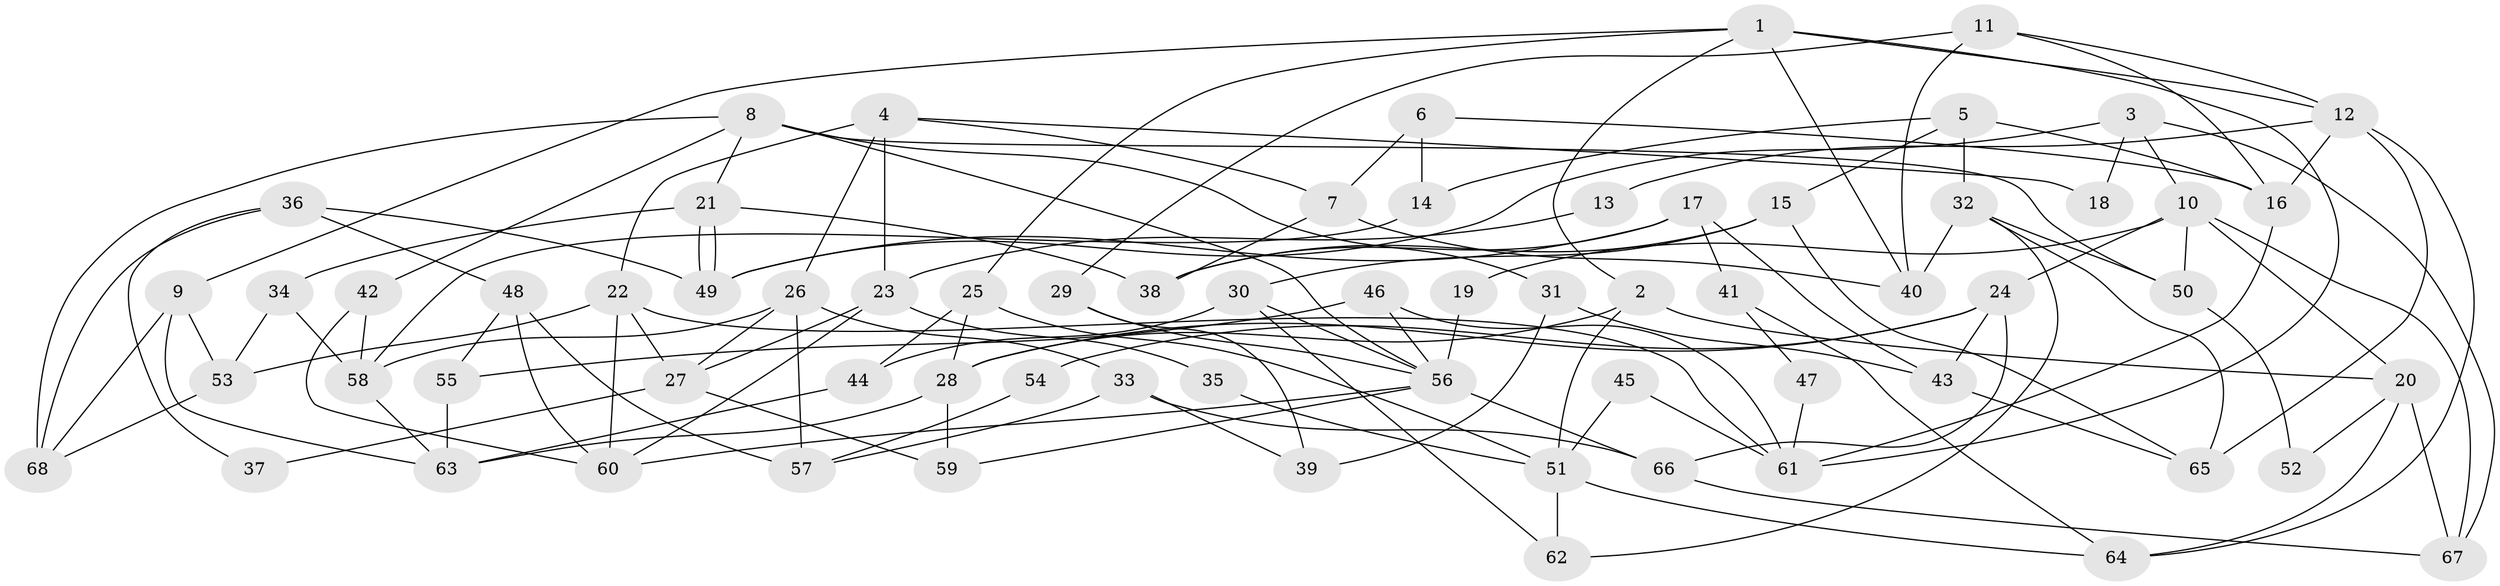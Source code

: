 // Generated by graph-tools (version 1.1) at 2025/35/03/09/25 02:35:58]
// undirected, 68 vertices, 136 edges
graph export_dot {
graph [start="1"]
  node [color=gray90,style=filled];
  1;
  2;
  3;
  4;
  5;
  6;
  7;
  8;
  9;
  10;
  11;
  12;
  13;
  14;
  15;
  16;
  17;
  18;
  19;
  20;
  21;
  22;
  23;
  24;
  25;
  26;
  27;
  28;
  29;
  30;
  31;
  32;
  33;
  34;
  35;
  36;
  37;
  38;
  39;
  40;
  41;
  42;
  43;
  44;
  45;
  46;
  47;
  48;
  49;
  50;
  51;
  52;
  53;
  54;
  55;
  56;
  57;
  58;
  59;
  60;
  61;
  62;
  63;
  64;
  65;
  66;
  67;
  68;
  1 -- 9;
  1 -- 2;
  1 -- 12;
  1 -- 25;
  1 -- 40;
  1 -- 61;
  2 -- 20;
  2 -- 28;
  2 -- 51;
  3 -- 49;
  3 -- 10;
  3 -- 18;
  3 -- 67;
  4 -- 26;
  4 -- 23;
  4 -- 7;
  4 -- 18;
  4 -- 22;
  5 -- 14;
  5 -- 32;
  5 -- 15;
  5 -- 16;
  6 -- 16;
  6 -- 7;
  6 -- 14;
  7 -- 38;
  7 -- 40;
  8 -- 31;
  8 -- 68;
  8 -- 21;
  8 -- 42;
  8 -- 50;
  8 -- 56;
  9 -- 68;
  9 -- 63;
  9 -- 53;
  10 -- 20;
  10 -- 50;
  10 -- 19;
  10 -- 24;
  10 -- 67;
  11 -- 40;
  11 -- 16;
  11 -- 12;
  11 -- 29;
  12 -- 13;
  12 -- 16;
  12 -- 64;
  12 -- 65;
  13 -- 23;
  14 -- 58;
  15 -- 65;
  15 -- 30;
  15 -- 38;
  16 -- 61;
  17 -- 38;
  17 -- 43;
  17 -- 41;
  17 -- 49;
  19 -- 56;
  20 -- 64;
  20 -- 67;
  20 -- 52;
  21 -- 49;
  21 -- 49;
  21 -- 34;
  21 -- 38;
  22 -- 61;
  22 -- 27;
  22 -- 53;
  22 -- 60;
  23 -- 27;
  23 -- 60;
  23 -- 35;
  24 -- 66;
  24 -- 28;
  24 -- 43;
  24 -- 54;
  25 -- 28;
  25 -- 44;
  25 -- 51;
  26 -- 58;
  26 -- 27;
  26 -- 33;
  26 -- 57;
  27 -- 59;
  27 -- 37;
  28 -- 63;
  28 -- 59;
  29 -- 56;
  29 -- 39;
  30 -- 44;
  30 -- 56;
  30 -- 62;
  31 -- 43;
  31 -- 39;
  32 -- 40;
  32 -- 62;
  32 -- 50;
  32 -- 65;
  33 -- 66;
  33 -- 39;
  33 -- 57;
  34 -- 53;
  34 -- 58;
  35 -- 51;
  36 -- 49;
  36 -- 48;
  36 -- 37;
  36 -- 68;
  41 -- 64;
  41 -- 47;
  42 -- 60;
  42 -- 58;
  43 -- 65;
  44 -- 63;
  45 -- 61;
  45 -- 51;
  46 -- 56;
  46 -- 61;
  46 -- 55;
  47 -- 61;
  48 -- 57;
  48 -- 60;
  48 -- 55;
  50 -- 52;
  51 -- 62;
  51 -- 64;
  53 -- 68;
  54 -- 57;
  55 -- 63;
  56 -- 59;
  56 -- 60;
  56 -- 66;
  58 -- 63;
  66 -- 67;
}

